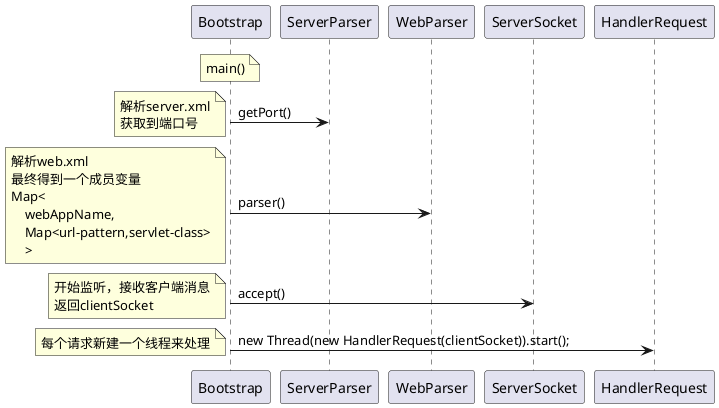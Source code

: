 @startuml
participant Bootstrap
participant ServerParser
participant WebParser
participant ServerSocket
participant HandlerRequest

note over Bootstrap: main()

Bootstrap -> ServerParser : getPort()
note left
解析server.xml
获取到端口号
end note

Bootstrap -> WebParser : parser()
note left
解析web.xml
最终得到一个成员变量
Map<
    webAppName,
    Map<url-pattern,servlet-class>
    >
end note

Bootstrap -> ServerSocket : accept()
note left
开始监听，接收客户端消息
返回clientSocket
end note

Bootstrap -> HandlerRequest : new Thread(new HandlerRequest(clientSocket)).start();
note left
每个请求新建一个线程来处理
end note


@enduml